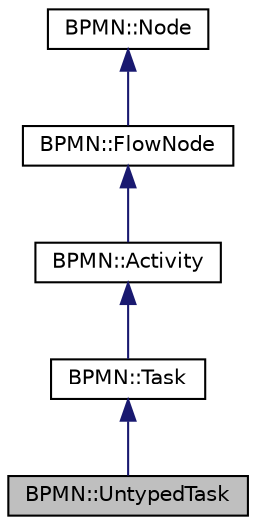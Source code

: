 digraph "BPMN::UntypedTask"
{
 // LATEX_PDF_SIZE
  edge [fontname="Helvetica",fontsize="10",labelfontname="Helvetica",labelfontsize="10"];
  node [fontname="Helvetica",fontsize="10",shape=record];
  Node1 [label="BPMN::UntypedTask",height=0.2,width=0.4,color="black", fillcolor="grey75", style="filled", fontcolor="black",tooltip=" "];
  Node2 -> Node1 [dir="back",color="midnightblue",fontsize="10",style="solid",fontname="Helvetica"];
  Node2 [label="BPMN::Task",height=0.2,width=0.4,color="black", fillcolor="white", style="filled",URL="$classBPMN_1_1Task.html",tooltip=" "];
  Node3 -> Node2 [dir="back",color="midnightblue",fontsize="10",style="solid",fontname="Helvetica"];
  Node3 [label="BPMN::Activity",height=0.2,width=0.4,color="black", fillcolor="white", style="filled",URL="$classBPMN_1_1Activity.html",tooltip=" "];
  Node4 -> Node3 [dir="back",color="midnightblue",fontsize="10",style="solid",fontname="Helvetica"];
  Node4 [label="BPMN::FlowNode",height=0.2,width=0.4,color="black", fillcolor="white", style="filled",URL="$classBPMN_1_1FlowNode.html",tooltip=" "];
  Node5 -> Node4 [dir="back",color="midnightblue",fontsize="10",style="solid",fontname="Helvetica"];
  Node5 [label="BPMN::Node",height=0.2,width=0.4,color="black", fillcolor="white", style="filled",URL="$classBPMN_1_1Node.html",tooltip="Represents a node in a BPMN process."];
}
